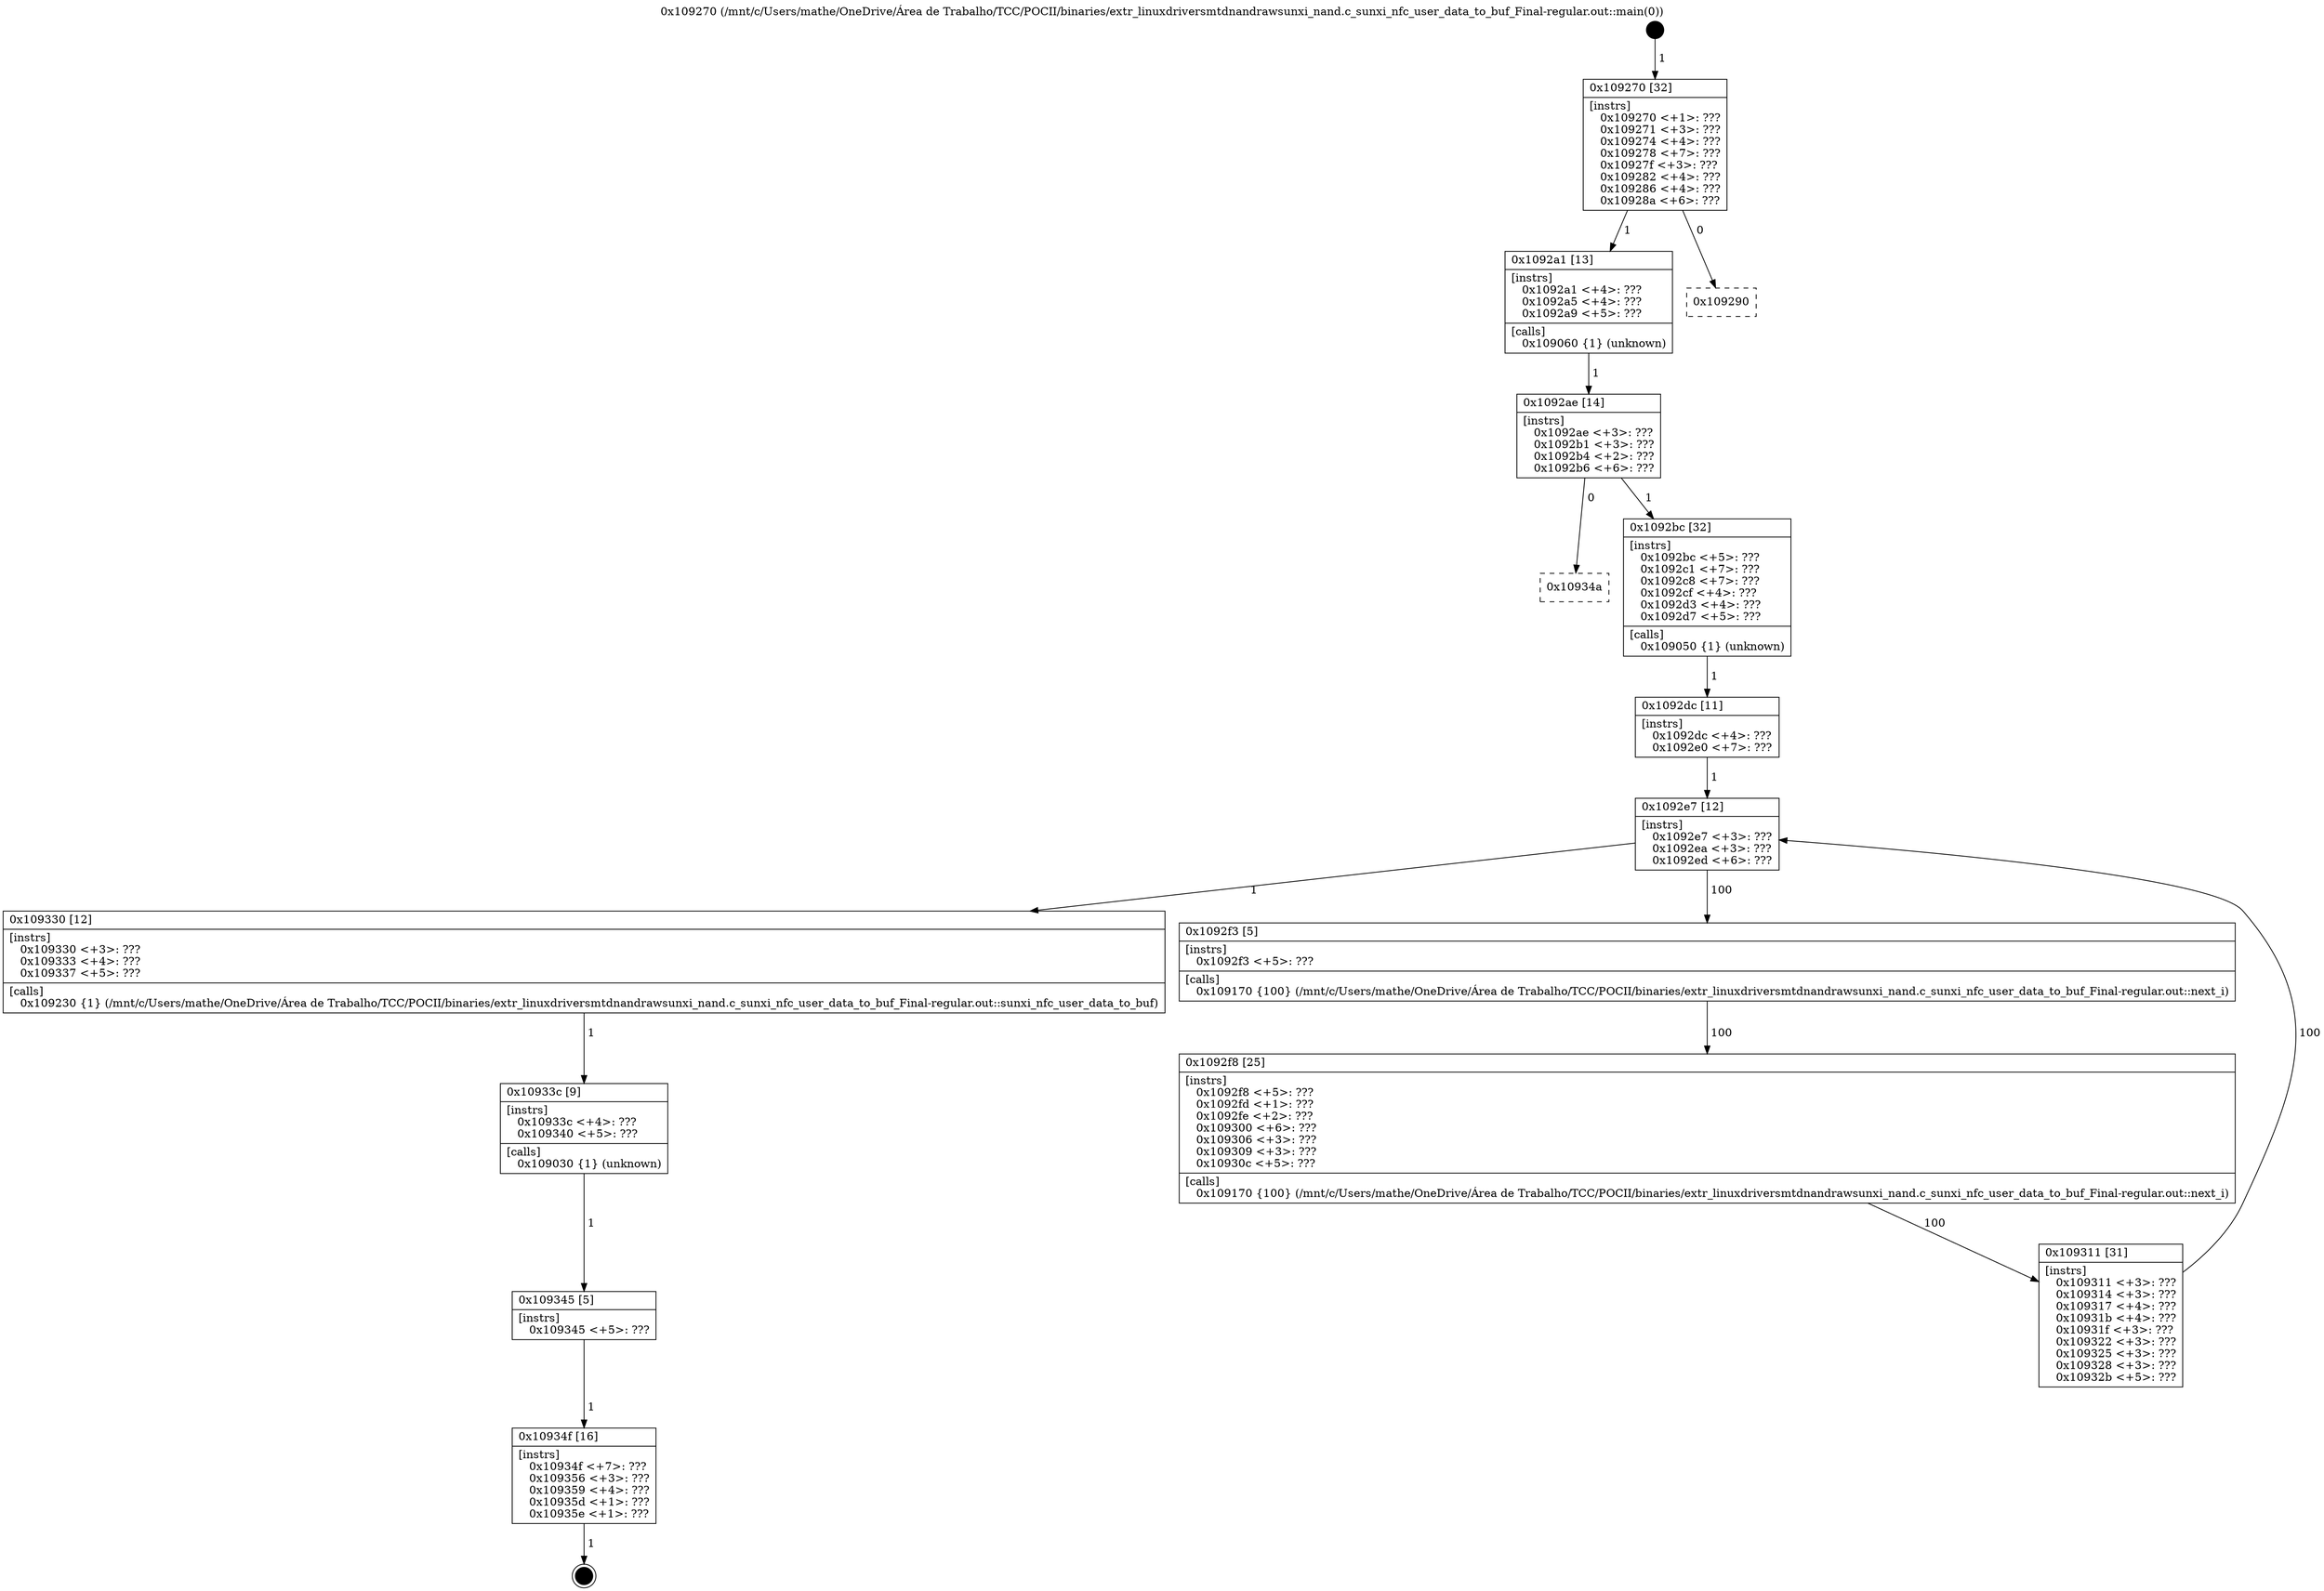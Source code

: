 digraph "0x109270" {
  label = "0x109270 (/mnt/c/Users/mathe/OneDrive/Área de Trabalho/TCC/POCII/binaries/extr_linuxdriversmtdnandrawsunxi_nand.c_sunxi_nfc_user_data_to_buf_Final-regular.out::main(0))"
  labelloc = "t"
  node[shape=record]

  Entry [label="",width=0.3,height=0.3,shape=circle,fillcolor=black,style=filled]
  "0x109270" [label="{
     0x109270 [32]\l
     | [instrs]\l
     &nbsp;&nbsp;0x109270 \<+1\>: ???\l
     &nbsp;&nbsp;0x109271 \<+3\>: ???\l
     &nbsp;&nbsp;0x109274 \<+4\>: ???\l
     &nbsp;&nbsp;0x109278 \<+7\>: ???\l
     &nbsp;&nbsp;0x10927f \<+3\>: ???\l
     &nbsp;&nbsp;0x109282 \<+4\>: ???\l
     &nbsp;&nbsp;0x109286 \<+4\>: ???\l
     &nbsp;&nbsp;0x10928a \<+6\>: ???\l
  }"]
  "0x1092a1" [label="{
     0x1092a1 [13]\l
     | [instrs]\l
     &nbsp;&nbsp;0x1092a1 \<+4\>: ???\l
     &nbsp;&nbsp;0x1092a5 \<+4\>: ???\l
     &nbsp;&nbsp;0x1092a9 \<+5\>: ???\l
     | [calls]\l
     &nbsp;&nbsp;0x109060 \{1\} (unknown)\l
  }"]
  "0x109290" [label="{
     0x109290\l
  }", style=dashed]
  "0x1092ae" [label="{
     0x1092ae [14]\l
     | [instrs]\l
     &nbsp;&nbsp;0x1092ae \<+3\>: ???\l
     &nbsp;&nbsp;0x1092b1 \<+3\>: ???\l
     &nbsp;&nbsp;0x1092b4 \<+2\>: ???\l
     &nbsp;&nbsp;0x1092b6 \<+6\>: ???\l
  }"]
  "0x10934a" [label="{
     0x10934a\l
  }", style=dashed]
  "0x1092bc" [label="{
     0x1092bc [32]\l
     | [instrs]\l
     &nbsp;&nbsp;0x1092bc \<+5\>: ???\l
     &nbsp;&nbsp;0x1092c1 \<+7\>: ???\l
     &nbsp;&nbsp;0x1092c8 \<+7\>: ???\l
     &nbsp;&nbsp;0x1092cf \<+4\>: ???\l
     &nbsp;&nbsp;0x1092d3 \<+4\>: ???\l
     &nbsp;&nbsp;0x1092d7 \<+5\>: ???\l
     | [calls]\l
     &nbsp;&nbsp;0x109050 \{1\} (unknown)\l
  }"]
  Exit [label="",width=0.3,height=0.3,shape=circle,fillcolor=black,style=filled,peripheries=2]
  "0x1092e7" [label="{
     0x1092e7 [12]\l
     | [instrs]\l
     &nbsp;&nbsp;0x1092e7 \<+3\>: ???\l
     &nbsp;&nbsp;0x1092ea \<+3\>: ???\l
     &nbsp;&nbsp;0x1092ed \<+6\>: ???\l
  }"]
  "0x109330" [label="{
     0x109330 [12]\l
     | [instrs]\l
     &nbsp;&nbsp;0x109330 \<+3\>: ???\l
     &nbsp;&nbsp;0x109333 \<+4\>: ???\l
     &nbsp;&nbsp;0x109337 \<+5\>: ???\l
     | [calls]\l
     &nbsp;&nbsp;0x109230 \{1\} (/mnt/c/Users/mathe/OneDrive/Área de Trabalho/TCC/POCII/binaries/extr_linuxdriversmtdnandrawsunxi_nand.c_sunxi_nfc_user_data_to_buf_Final-regular.out::sunxi_nfc_user_data_to_buf)\l
  }"]
  "0x1092f3" [label="{
     0x1092f3 [5]\l
     | [instrs]\l
     &nbsp;&nbsp;0x1092f3 \<+5\>: ???\l
     | [calls]\l
     &nbsp;&nbsp;0x109170 \{100\} (/mnt/c/Users/mathe/OneDrive/Área de Trabalho/TCC/POCII/binaries/extr_linuxdriversmtdnandrawsunxi_nand.c_sunxi_nfc_user_data_to_buf_Final-regular.out::next_i)\l
  }"]
  "0x1092f8" [label="{
     0x1092f8 [25]\l
     | [instrs]\l
     &nbsp;&nbsp;0x1092f8 \<+5\>: ???\l
     &nbsp;&nbsp;0x1092fd \<+1\>: ???\l
     &nbsp;&nbsp;0x1092fe \<+2\>: ???\l
     &nbsp;&nbsp;0x109300 \<+6\>: ???\l
     &nbsp;&nbsp;0x109306 \<+3\>: ???\l
     &nbsp;&nbsp;0x109309 \<+3\>: ???\l
     &nbsp;&nbsp;0x10930c \<+5\>: ???\l
     | [calls]\l
     &nbsp;&nbsp;0x109170 \{100\} (/mnt/c/Users/mathe/OneDrive/Área de Trabalho/TCC/POCII/binaries/extr_linuxdriversmtdnandrawsunxi_nand.c_sunxi_nfc_user_data_to_buf_Final-regular.out::next_i)\l
  }"]
  "0x109311" [label="{
     0x109311 [31]\l
     | [instrs]\l
     &nbsp;&nbsp;0x109311 \<+3\>: ???\l
     &nbsp;&nbsp;0x109314 \<+3\>: ???\l
     &nbsp;&nbsp;0x109317 \<+4\>: ???\l
     &nbsp;&nbsp;0x10931b \<+4\>: ???\l
     &nbsp;&nbsp;0x10931f \<+3\>: ???\l
     &nbsp;&nbsp;0x109322 \<+3\>: ???\l
     &nbsp;&nbsp;0x109325 \<+3\>: ???\l
     &nbsp;&nbsp;0x109328 \<+3\>: ???\l
     &nbsp;&nbsp;0x10932b \<+5\>: ???\l
  }"]
  "0x1092dc" [label="{
     0x1092dc [11]\l
     | [instrs]\l
     &nbsp;&nbsp;0x1092dc \<+4\>: ???\l
     &nbsp;&nbsp;0x1092e0 \<+7\>: ???\l
  }"]
  "0x10933c" [label="{
     0x10933c [9]\l
     | [instrs]\l
     &nbsp;&nbsp;0x10933c \<+4\>: ???\l
     &nbsp;&nbsp;0x109340 \<+5\>: ???\l
     | [calls]\l
     &nbsp;&nbsp;0x109030 \{1\} (unknown)\l
  }"]
  "0x109345" [label="{
     0x109345 [5]\l
     | [instrs]\l
     &nbsp;&nbsp;0x109345 \<+5\>: ???\l
  }"]
  "0x10934f" [label="{
     0x10934f [16]\l
     | [instrs]\l
     &nbsp;&nbsp;0x10934f \<+7\>: ???\l
     &nbsp;&nbsp;0x109356 \<+3\>: ???\l
     &nbsp;&nbsp;0x109359 \<+4\>: ???\l
     &nbsp;&nbsp;0x10935d \<+1\>: ???\l
     &nbsp;&nbsp;0x10935e \<+1\>: ???\l
  }"]
  Entry -> "0x109270" [label=" 1"]
  "0x109270" -> "0x1092a1" [label=" 1"]
  "0x109270" -> "0x109290" [label=" 0"]
  "0x1092a1" -> "0x1092ae" [label=" 1"]
  "0x1092ae" -> "0x10934a" [label=" 0"]
  "0x1092ae" -> "0x1092bc" [label=" 1"]
  "0x10934f" -> Exit [label=" 1"]
  "0x1092bc" -> "0x1092dc" [label=" 1"]
  "0x1092e7" -> "0x109330" [label=" 1"]
  "0x1092e7" -> "0x1092f3" [label=" 100"]
  "0x1092f3" -> "0x1092f8" [label=" 100"]
  "0x1092f8" -> "0x109311" [label=" 100"]
  "0x1092dc" -> "0x1092e7" [label=" 1"]
  "0x109311" -> "0x1092e7" [label=" 100"]
  "0x109330" -> "0x10933c" [label=" 1"]
  "0x10933c" -> "0x109345" [label=" 1"]
  "0x109345" -> "0x10934f" [label=" 1"]
}
